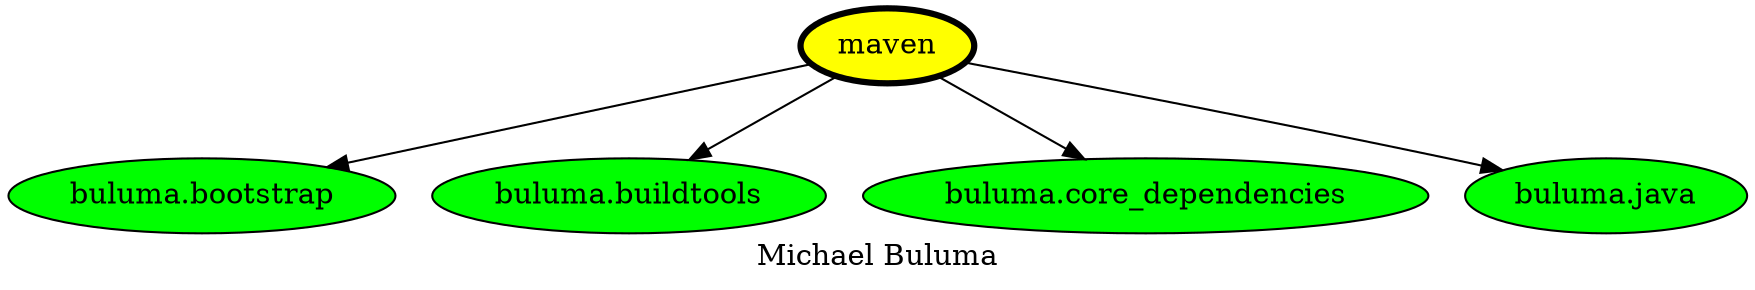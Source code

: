 digraph PhiloDilemma {
  label = "Michael Buluma" ;
  overlap=false
  {
    "maven" [fillcolor=yellow style=filled penwidth=3]
    "buluma.bootstrap" [fillcolor=green style=filled]
    "buluma.buildtools" [fillcolor=green style=filled]
    "buluma.core_dependencies" [fillcolor=green style=filled]
    "buluma.java" [fillcolor=green style=filled]
  }
  "maven" -> "buluma.bootstrap"
  "maven" -> "buluma.buildtools"
  "maven" -> "buluma.core_dependencies"
  "maven" -> "buluma.java"
}
